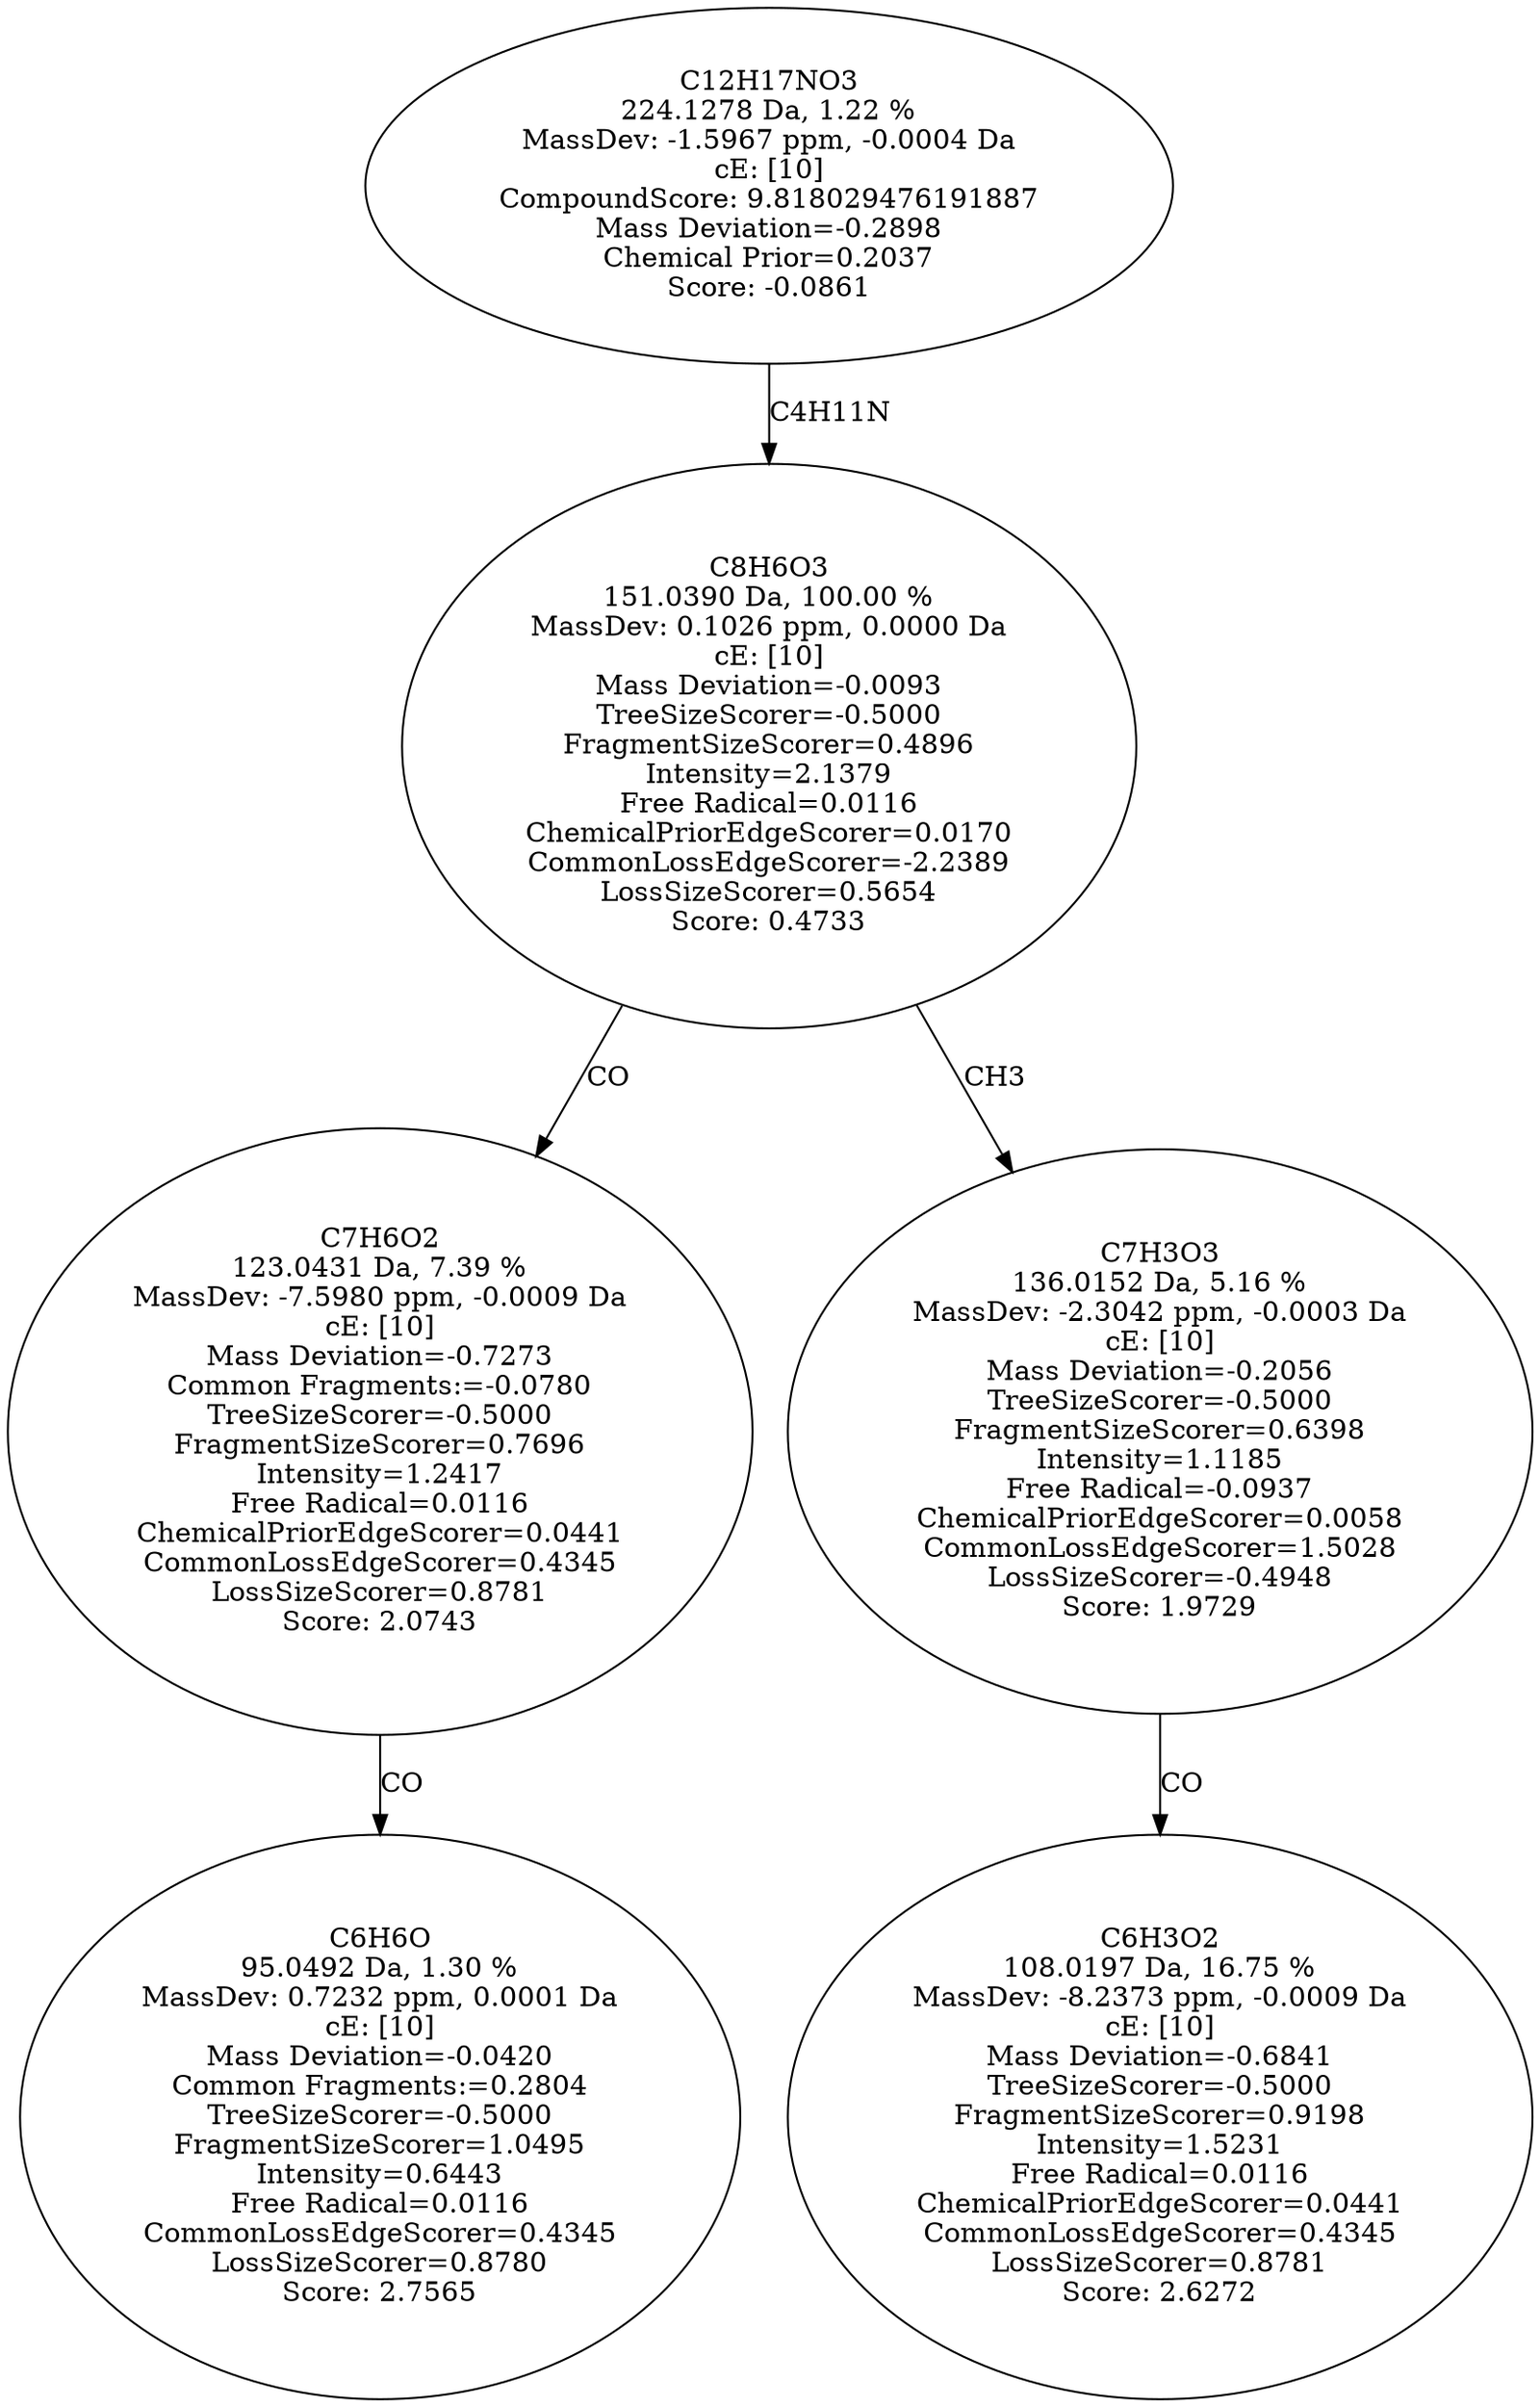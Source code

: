 strict digraph {
v1 [label="C6H6O\n95.0492 Da, 1.30 %\nMassDev: 0.7232 ppm, 0.0001 Da\ncE: [10]\nMass Deviation=-0.0420\nCommon Fragments:=0.2804\nTreeSizeScorer=-0.5000\nFragmentSizeScorer=1.0495\nIntensity=0.6443\nFree Radical=0.0116\nCommonLossEdgeScorer=0.4345\nLossSizeScorer=0.8780\nScore: 2.7565"];
v2 [label="C7H6O2\n123.0431 Da, 7.39 %\nMassDev: -7.5980 ppm, -0.0009 Da\ncE: [10]\nMass Deviation=-0.7273\nCommon Fragments:=-0.0780\nTreeSizeScorer=-0.5000\nFragmentSizeScorer=0.7696\nIntensity=1.2417\nFree Radical=0.0116\nChemicalPriorEdgeScorer=0.0441\nCommonLossEdgeScorer=0.4345\nLossSizeScorer=0.8781\nScore: 2.0743"];
v3 [label="C6H3O2\n108.0197 Da, 16.75 %\nMassDev: -8.2373 ppm, -0.0009 Da\ncE: [10]\nMass Deviation=-0.6841\nTreeSizeScorer=-0.5000\nFragmentSizeScorer=0.9198\nIntensity=1.5231\nFree Radical=0.0116\nChemicalPriorEdgeScorer=0.0441\nCommonLossEdgeScorer=0.4345\nLossSizeScorer=0.8781\nScore: 2.6272"];
v4 [label="C7H3O3\n136.0152 Da, 5.16 %\nMassDev: -2.3042 ppm, -0.0003 Da\ncE: [10]\nMass Deviation=-0.2056\nTreeSizeScorer=-0.5000\nFragmentSizeScorer=0.6398\nIntensity=1.1185\nFree Radical=-0.0937\nChemicalPriorEdgeScorer=0.0058\nCommonLossEdgeScorer=1.5028\nLossSizeScorer=-0.4948\nScore: 1.9729"];
v5 [label="C8H6O3\n151.0390 Da, 100.00 %\nMassDev: 0.1026 ppm, 0.0000 Da\ncE: [10]\nMass Deviation=-0.0093\nTreeSizeScorer=-0.5000\nFragmentSizeScorer=0.4896\nIntensity=2.1379\nFree Radical=0.0116\nChemicalPriorEdgeScorer=0.0170\nCommonLossEdgeScorer=-2.2389\nLossSizeScorer=0.5654\nScore: 0.4733"];
v6 [label="C12H17NO3\n224.1278 Da, 1.22 %\nMassDev: -1.5967 ppm, -0.0004 Da\ncE: [10]\nCompoundScore: 9.818029476191887\nMass Deviation=-0.2898\nChemical Prior=0.2037\nScore: -0.0861"];
v2 -> v1 [label="CO"];
v5 -> v2 [label="CO"];
v4 -> v3 [label="CO"];
v5 -> v4 [label="CH3"];
v6 -> v5 [label="C4H11N"];
}